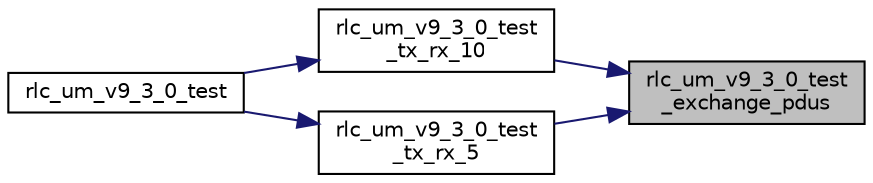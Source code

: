 digraph "rlc_um_v9_3_0_test_exchange_pdus"
{
 // LATEX_PDF_SIZE
  edge [fontname="Helvetica",fontsize="10",labelfontname="Helvetica",labelfontsize="10"];
  node [fontname="Helvetica",fontsize="10",shape=record];
  rankdir="RL";
  Node1 [label="rlc_um_v9_3_0_test\l_exchange_pdus",height=0.2,width=0.4,color="black", fillcolor="grey75", style="filled", fontcolor="black",tooltip=" "];
  Node1 -> Node2 [dir="back",color="midnightblue",fontsize="10",style="solid",fontname="Helvetica"];
  Node2 [label="rlc_um_v9_3_0_test\l_tx_rx_10",height=0.2,width=0.4,color="black", fillcolor="white", style="filled",URL="$rlc__um__test_8h.html#a01aa36bf4ef5ed4eb2c7fdae1dc3a683",tooltip=" "];
  Node2 -> Node3 [dir="back",color="midnightblue",fontsize="10",style="solid",fontname="Helvetica"];
  Node3 [label="rlc_um_v9_3_0_test",height=0.2,width=0.4,color="black", fillcolor="white", style="filled",URL="$rlc__um__test_8h.html#ac470ed945bfea6014ebe934260ac57a5",tooltip=" "];
  Node1 -> Node4 [dir="back",color="midnightblue",fontsize="10",style="solid",fontname="Helvetica"];
  Node4 [label="rlc_um_v9_3_0_test\l_tx_rx_5",height=0.2,width=0.4,color="black", fillcolor="white", style="filled",URL="$rlc__um__test_8h.html#a96169136340941ad15592dfea10ee34f",tooltip=" "];
  Node4 -> Node3 [dir="back",color="midnightblue",fontsize="10",style="solid",fontname="Helvetica"];
}
